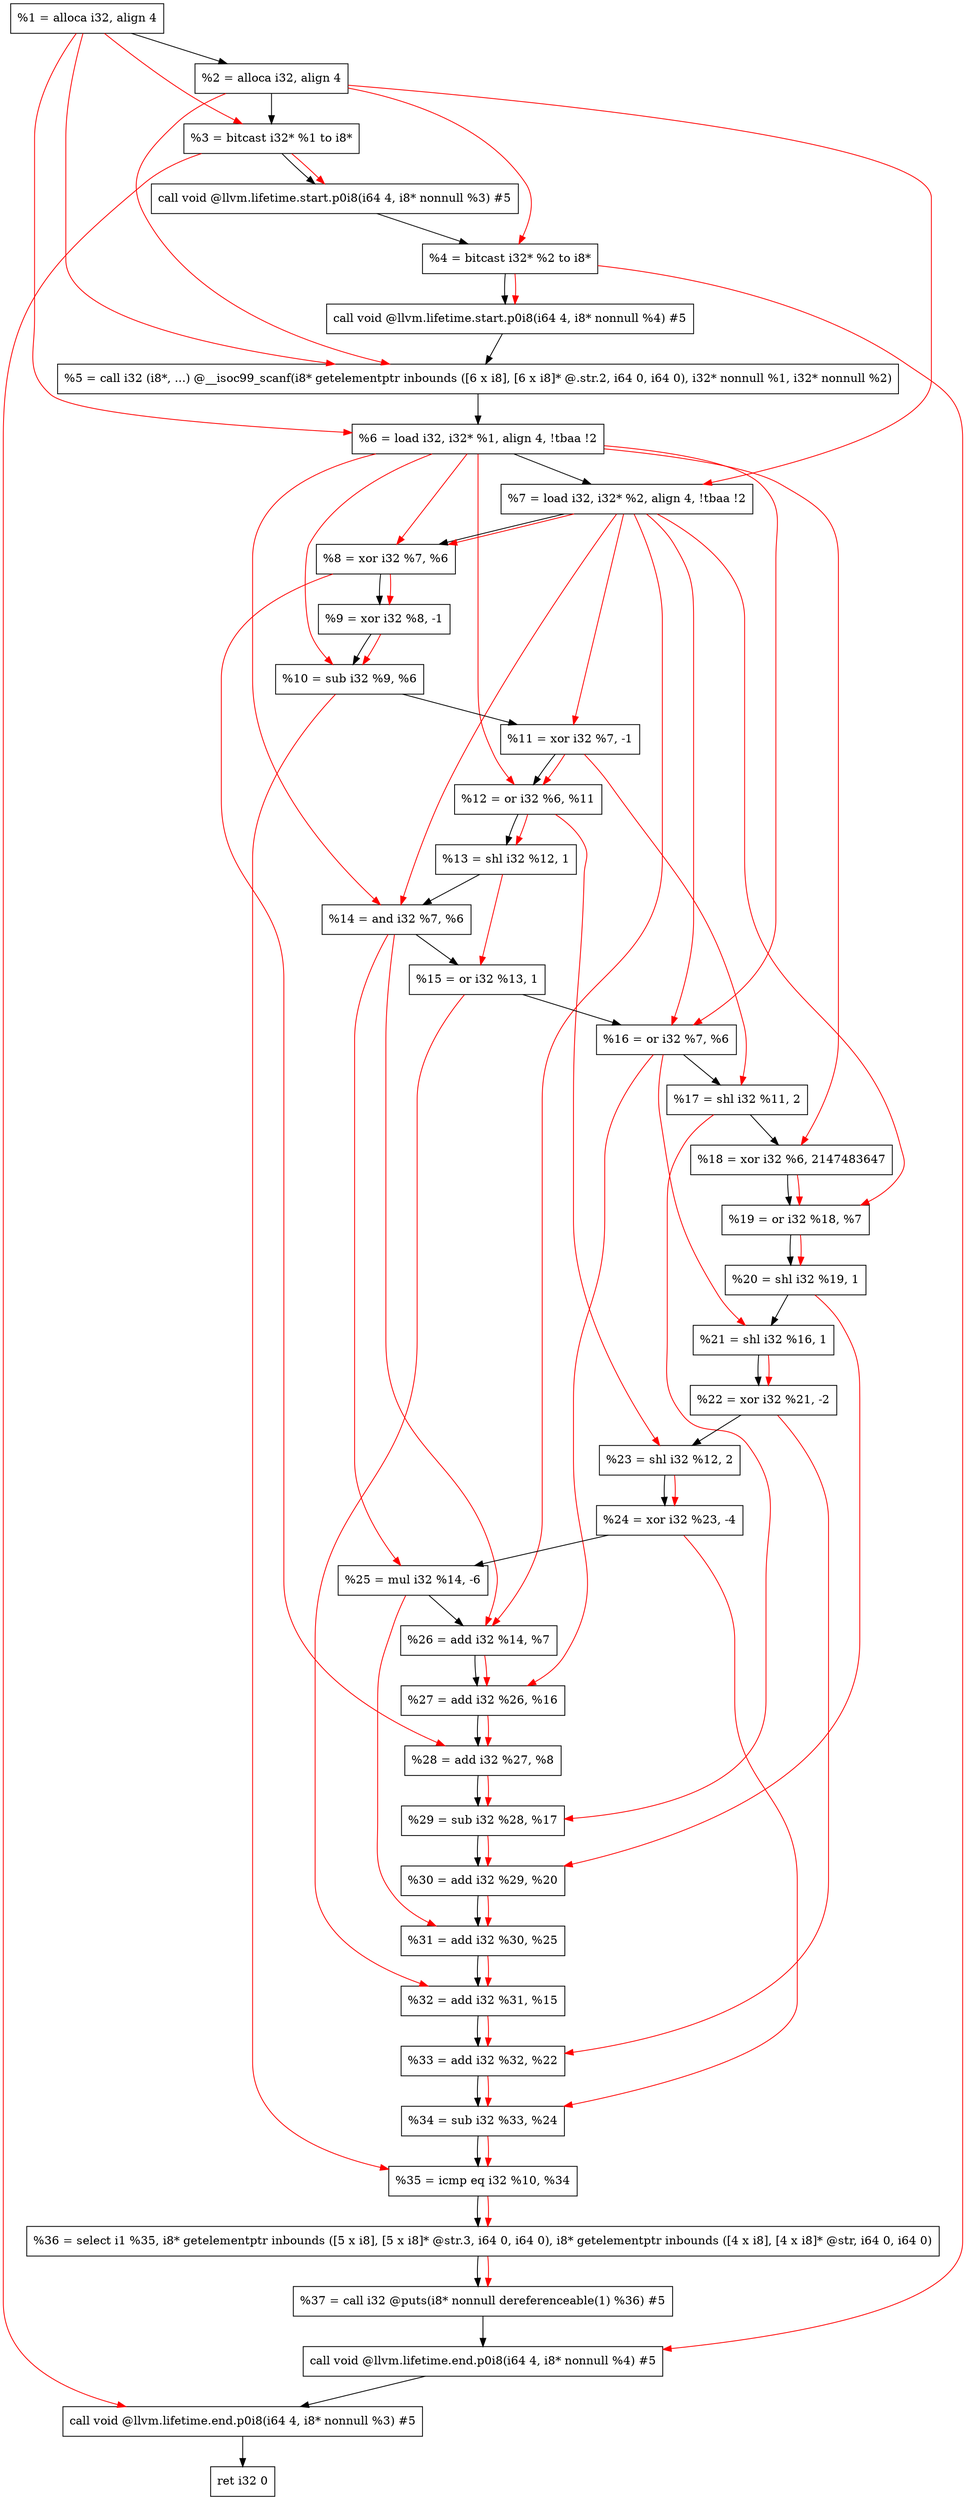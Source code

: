 digraph "DFG for'main' function" {
	Node0xdd3228[shape=record, label="  %1 = alloca i32, align 4"];
	Node0xdd32a8[shape=record, label="  %2 = alloca i32, align 4"];
	Node0xdd3338[shape=record, label="  %3 = bitcast i32* %1 to i8*"];
	Node0xdd3798[shape=record, label="  call void @llvm.lifetime.start.p0i8(i64 4, i8* nonnull %3) #5"];
	Node0xdd3878[shape=record, label="  %4 = bitcast i32* %2 to i8*"];
	Node0xdd3998[shape=record, label="  call void @llvm.lifetime.start.p0i8(i64 4, i8* nonnull %4) #5"];
	Node0xdd3bd0[shape=record, label="  %5 = call i32 (i8*, ...) @__isoc99_scanf(i8* getelementptr inbounds ([6 x i8], [6 x i8]* @.str.2, i64 0, i64 0), i32* nonnull %1, i32* nonnull %2)"];
	Node0xdd3c88[shape=record, label="  %6 = load i32, i32* %1, align 4, !tbaa !2"];
	Node0xdd4bf8[shape=record, label="  %7 = load i32, i32* %2, align 4, !tbaa !2"];
	Node0xdd5280[shape=record, label="  %8 = xor i32 %7, %6"];
	Node0xdd52f0[shape=record, label="  %9 = xor i32 %8, -1"];
	Node0xdd5360[shape=record, label="  %10 = sub i32 %9, %6"];
	Node0xdd53d0[shape=record, label="  %11 = xor i32 %7, -1"];
	Node0xdd5440[shape=record, label="  %12 = or i32 %6, %11"];
	Node0xdd54b0[shape=record, label="  %13 = shl i32 %12, 1"];
	Node0xdd5520[shape=record, label="  %14 = and i32 %7, %6"];
	Node0xdd5590[shape=record, label="  %15 = or i32 %13, 1"];
	Node0xdd5600[shape=record, label="  %16 = or i32 %7, %6"];
	Node0xdd5670[shape=record, label="  %17 = shl i32 %11, 2"];
	Node0xdd56e0[shape=record, label="  %18 = xor i32 %6, 2147483647"];
	Node0xdd5750[shape=record, label="  %19 = or i32 %18, %7"];
	Node0xdd57c0[shape=record, label="  %20 = shl i32 %19, 1"];
	Node0xdd5830[shape=record, label="  %21 = shl i32 %16, 1"];
	Node0xdd58a0[shape=record, label="  %22 = xor i32 %21, -2"];
	Node0xdd5910[shape=record, label="  %23 = shl i32 %12, 2"];
	Node0xdd5980[shape=record, label="  %24 = xor i32 %23, -4"];
	Node0xdd59f0[shape=record, label="  %25 = mul i32 %14, -6"];
	Node0xdd5a60[shape=record, label="  %26 = add i32 %14, %7"];
	Node0xdd5ad0[shape=record, label="  %27 = add i32 %26, %16"];
	Node0xdd5b40[shape=record, label="  %28 = add i32 %27, %8"];
	Node0xdd5bb0[shape=record, label="  %29 = sub i32 %28, %17"];
	Node0xdd5c20[shape=record, label="  %30 = add i32 %29, %20"];
	Node0xdd5c90[shape=record, label="  %31 = add i32 %30, %25"];
	Node0xdd5d00[shape=record, label="  %32 = add i32 %31, %15"];
	Node0xdd5d70[shape=record, label="  %33 = add i32 %32, %22"];
	Node0xdd5de0[shape=record, label="  %34 = sub i32 %33, %24"];
	Node0xdd5e50[shape=record, label="  %35 = icmp eq i32 %10, %34"];
	Node0xd739d8[shape=record, label="  %36 = select i1 %35, i8* getelementptr inbounds ([5 x i8], [5 x i8]* @str.3, i64 0, i64 0), i8* getelementptr inbounds ([4 x i8], [4 x i8]* @str, i64 0, i64 0)"];
	Node0xdd5ee0[shape=record, label="  %37 = call i32 @puts(i8* nonnull dereferenceable(1) %36) #5"];
	Node0xdd6138[shape=record, label="  call void @llvm.lifetime.end.p0i8(i64 4, i8* nonnull %4) #5"];
	Node0xdd6298[shape=record, label="  call void @llvm.lifetime.end.p0i8(i64 4, i8* nonnull %3) #5"];
	Node0xdd6358[shape=record, label="  ret i32 0"];
	Node0xdd3228 -> Node0xdd32a8;
	Node0xdd32a8 -> Node0xdd3338;
	Node0xdd3338 -> Node0xdd3798;
	Node0xdd3798 -> Node0xdd3878;
	Node0xdd3878 -> Node0xdd3998;
	Node0xdd3998 -> Node0xdd3bd0;
	Node0xdd3bd0 -> Node0xdd3c88;
	Node0xdd3c88 -> Node0xdd4bf8;
	Node0xdd4bf8 -> Node0xdd5280;
	Node0xdd5280 -> Node0xdd52f0;
	Node0xdd52f0 -> Node0xdd5360;
	Node0xdd5360 -> Node0xdd53d0;
	Node0xdd53d0 -> Node0xdd5440;
	Node0xdd5440 -> Node0xdd54b0;
	Node0xdd54b0 -> Node0xdd5520;
	Node0xdd5520 -> Node0xdd5590;
	Node0xdd5590 -> Node0xdd5600;
	Node0xdd5600 -> Node0xdd5670;
	Node0xdd5670 -> Node0xdd56e0;
	Node0xdd56e0 -> Node0xdd5750;
	Node0xdd5750 -> Node0xdd57c0;
	Node0xdd57c0 -> Node0xdd5830;
	Node0xdd5830 -> Node0xdd58a0;
	Node0xdd58a0 -> Node0xdd5910;
	Node0xdd5910 -> Node0xdd5980;
	Node0xdd5980 -> Node0xdd59f0;
	Node0xdd59f0 -> Node0xdd5a60;
	Node0xdd5a60 -> Node0xdd5ad0;
	Node0xdd5ad0 -> Node0xdd5b40;
	Node0xdd5b40 -> Node0xdd5bb0;
	Node0xdd5bb0 -> Node0xdd5c20;
	Node0xdd5c20 -> Node0xdd5c90;
	Node0xdd5c90 -> Node0xdd5d00;
	Node0xdd5d00 -> Node0xdd5d70;
	Node0xdd5d70 -> Node0xdd5de0;
	Node0xdd5de0 -> Node0xdd5e50;
	Node0xdd5e50 -> Node0xd739d8;
	Node0xd739d8 -> Node0xdd5ee0;
	Node0xdd5ee0 -> Node0xdd6138;
	Node0xdd6138 -> Node0xdd6298;
	Node0xdd6298 -> Node0xdd6358;
edge [color=red]
	Node0xdd3228 -> Node0xdd3338;
	Node0xdd3338 -> Node0xdd3798;
	Node0xdd32a8 -> Node0xdd3878;
	Node0xdd3878 -> Node0xdd3998;
	Node0xdd3228 -> Node0xdd3bd0;
	Node0xdd32a8 -> Node0xdd3bd0;
	Node0xdd3228 -> Node0xdd3c88;
	Node0xdd32a8 -> Node0xdd4bf8;
	Node0xdd4bf8 -> Node0xdd5280;
	Node0xdd3c88 -> Node0xdd5280;
	Node0xdd5280 -> Node0xdd52f0;
	Node0xdd52f0 -> Node0xdd5360;
	Node0xdd3c88 -> Node0xdd5360;
	Node0xdd4bf8 -> Node0xdd53d0;
	Node0xdd3c88 -> Node0xdd5440;
	Node0xdd53d0 -> Node0xdd5440;
	Node0xdd5440 -> Node0xdd54b0;
	Node0xdd4bf8 -> Node0xdd5520;
	Node0xdd3c88 -> Node0xdd5520;
	Node0xdd54b0 -> Node0xdd5590;
	Node0xdd4bf8 -> Node0xdd5600;
	Node0xdd3c88 -> Node0xdd5600;
	Node0xdd53d0 -> Node0xdd5670;
	Node0xdd3c88 -> Node0xdd56e0;
	Node0xdd56e0 -> Node0xdd5750;
	Node0xdd4bf8 -> Node0xdd5750;
	Node0xdd5750 -> Node0xdd57c0;
	Node0xdd5600 -> Node0xdd5830;
	Node0xdd5830 -> Node0xdd58a0;
	Node0xdd5440 -> Node0xdd5910;
	Node0xdd5910 -> Node0xdd5980;
	Node0xdd5520 -> Node0xdd59f0;
	Node0xdd5520 -> Node0xdd5a60;
	Node0xdd4bf8 -> Node0xdd5a60;
	Node0xdd5a60 -> Node0xdd5ad0;
	Node0xdd5600 -> Node0xdd5ad0;
	Node0xdd5ad0 -> Node0xdd5b40;
	Node0xdd5280 -> Node0xdd5b40;
	Node0xdd5b40 -> Node0xdd5bb0;
	Node0xdd5670 -> Node0xdd5bb0;
	Node0xdd5bb0 -> Node0xdd5c20;
	Node0xdd57c0 -> Node0xdd5c20;
	Node0xdd5c20 -> Node0xdd5c90;
	Node0xdd59f0 -> Node0xdd5c90;
	Node0xdd5c90 -> Node0xdd5d00;
	Node0xdd5590 -> Node0xdd5d00;
	Node0xdd5d00 -> Node0xdd5d70;
	Node0xdd58a0 -> Node0xdd5d70;
	Node0xdd5d70 -> Node0xdd5de0;
	Node0xdd5980 -> Node0xdd5de0;
	Node0xdd5360 -> Node0xdd5e50;
	Node0xdd5de0 -> Node0xdd5e50;
	Node0xdd5e50 -> Node0xd739d8;
	Node0xd739d8 -> Node0xdd5ee0;
	Node0xdd3878 -> Node0xdd6138;
	Node0xdd3338 -> Node0xdd6298;
}
